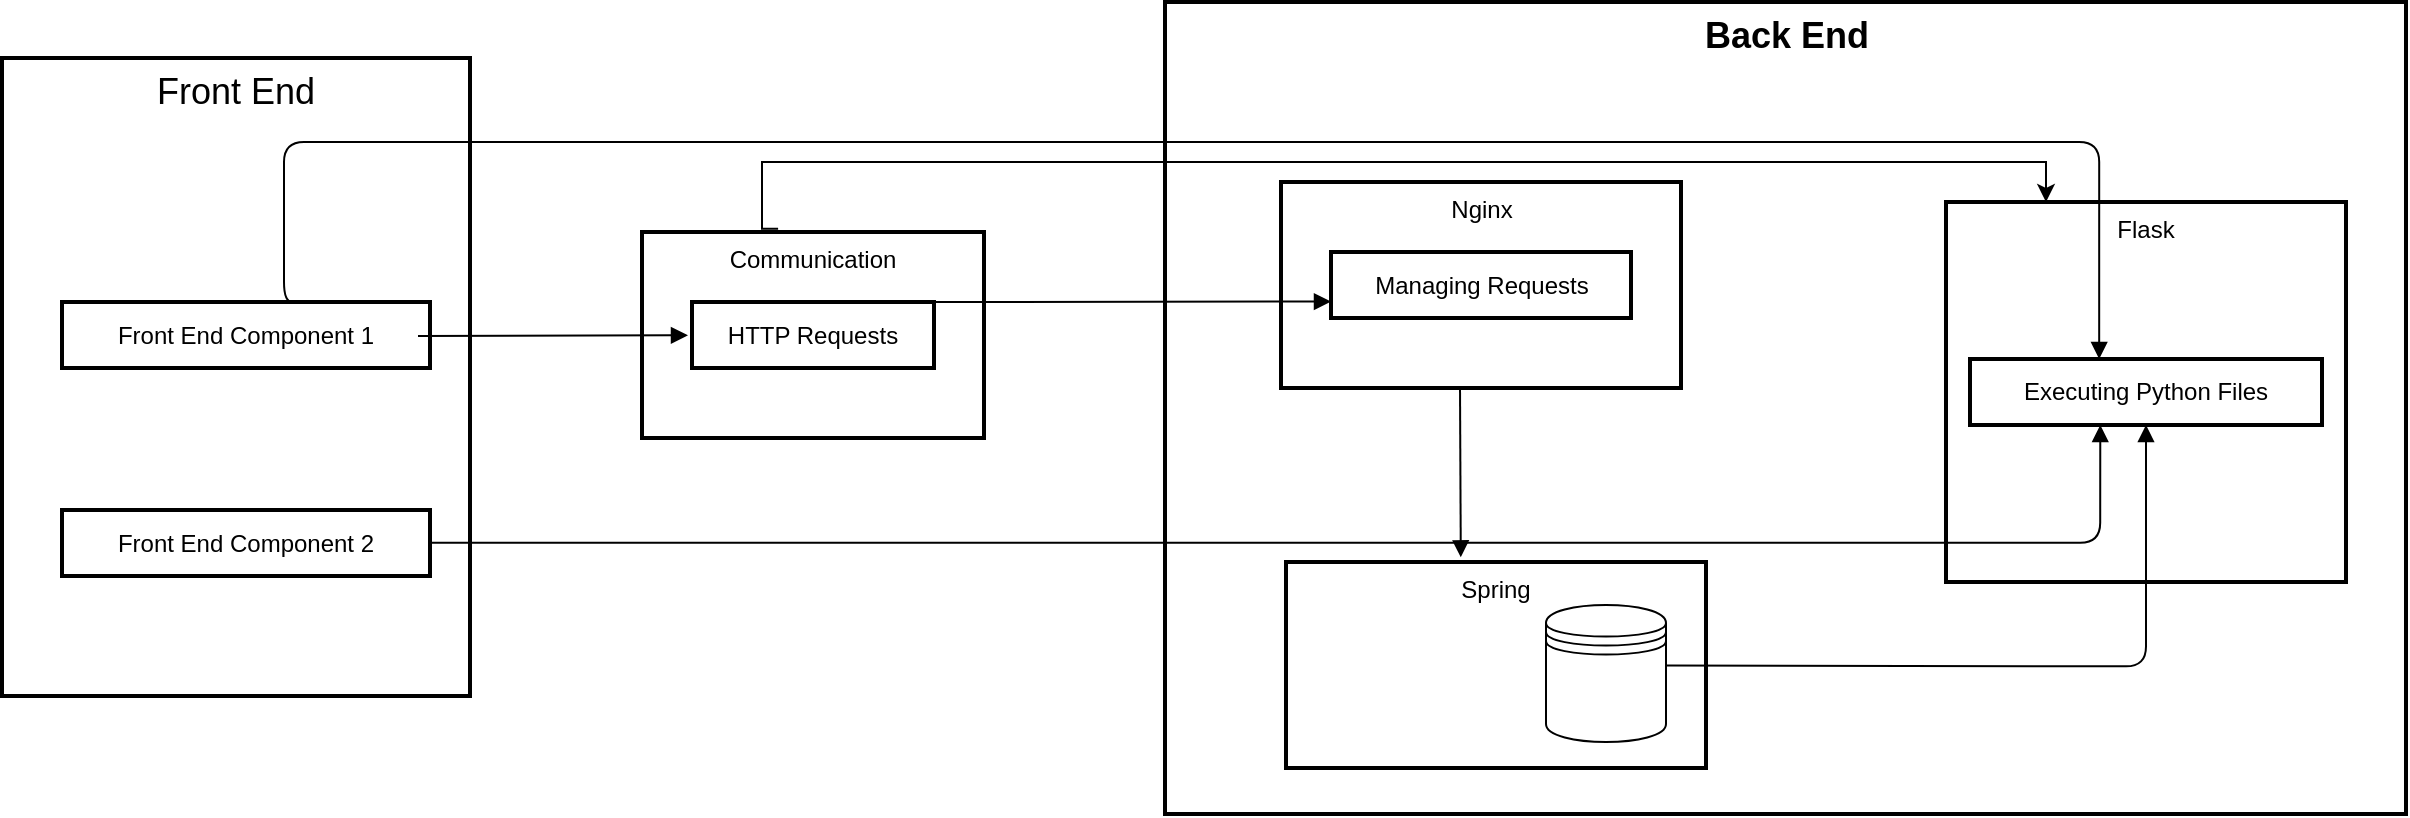 <mxfile version="21.6.8" type="github">
  <diagram name="Page-1" id="WwZqWriOgSdLukJcTicj">
    <mxGraphModel dx="1750" dy="957" grid="1" gridSize="10" guides="1" tooltips="1" connect="1" arrows="1" fold="1" page="1" pageScale="1" pageWidth="827" pageHeight="1169" math="0" shadow="0">
      <root>
        <mxCell id="0" />
        <mxCell id="1" parent="0" />
        <mxCell id="2" value="Back End" style="whiteSpace=wrap;strokeWidth=2;verticalAlign=top;fontSize=18;fontStyle=1" parent="1" vertex="1">
          <mxGeometry x="719.5" y="30" width="620.5" height="406" as="geometry" />
        </mxCell>
        <mxCell id="5" value="Flask" style="whiteSpace=wrap;strokeWidth=2;verticalAlign=top;" parent="1" vertex="1">
          <mxGeometry x="1110" y="130" width="200" height="190" as="geometry" />
        </mxCell>
        <mxCell id="6" value="Executing Python Files" style="whiteSpace=wrap;strokeWidth=2;" parent="1" vertex="1">
          <mxGeometry x="1122" y="208.5" width="176" height="33" as="geometry" />
        </mxCell>
        <mxCell id="7" value="Spring" style="whiteSpace=wrap;strokeWidth=2;verticalAlign=top;" parent="1" vertex="1">
          <mxGeometry x="780" y="310" width="210" height="103" as="geometry" />
        </mxCell>
        <mxCell id="9" value="Nginx" style="whiteSpace=wrap;strokeWidth=2;verticalAlign=top;" parent="1" vertex="1">
          <mxGeometry x="777.5" y="120" width="200" height="103" as="geometry" />
        </mxCell>
        <mxCell id="10" value="Managing Requests" style="whiteSpace=wrap;strokeWidth=2;" parent="1" vertex="1">
          <mxGeometry x="802.5" y="155" width="150" height="33" as="geometry" />
        </mxCell>
        <mxCell id="11" value="Front End" style="whiteSpace=wrap;strokeWidth=2;verticalAlign=top;fontSize=18;" parent="1" vertex="1">
          <mxGeometry x="138" y="58" width="234" height="319" as="geometry" />
        </mxCell>
        <mxCell id="12" value="Communication" style="whiteSpace=wrap;strokeWidth=2;verticalAlign=top;" parent="1" vertex="1">
          <mxGeometry x="458" y="145" width="171" height="103" as="geometry" />
        </mxCell>
        <mxCell id="13" value="HTTP Requests" style="whiteSpace=wrap;strokeWidth=2;" parent="1" vertex="1">
          <mxGeometry x="483" y="180" width="121" height="33" as="geometry" />
        </mxCell>
        <mxCell id="14" value="Front End Component 1" style="whiteSpace=wrap;strokeWidth=2;" parent="1" vertex="1">
          <mxGeometry x="168" y="180" width="184" height="33" as="geometry" />
        </mxCell>
        <mxCell id="15" value="Front End Component 2" style="whiteSpace=wrap;strokeWidth=2;" parent="1" vertex="1">
          <mxGeometry x="168" y="284" width="184" height="33" as="geometry" />
        </mxCell>
        <mxCell id="17" value="" style="curved=1;startArrow=none;endArrow=block;entryX=0;entryY=0.75;entryDx=0;entryDy=0;" parent="1" edge="1">
          <mxGeometry relative="1" as="geometry">
            <Array as="points" />
            <mxPoint x="598" y="180" as="sourcePoint" />
            <mxPoint x="802.5" y="179.75" as="targetPoint" />
          </mxGeometry>
        </mxCell>
        <mxCell id="18" value="" style="startArrow=none;endArrow=block;entryX=0.457;entryY=-0.042;entryDx=0;entryDy=0;entryPerimeter=0;" parent="1" edge="1">
          <mxGeometry relative="1" as="geometry">
            <mxPoint x="867" y="222" as="sourcePoint" />
            <mxPoint x="867.395" y="307.674" as="targetPoint" />
          </mxGeometry>
        </mxCell>
        <mxCell id="19" value="" style="startArrow=none;endArrow=block;exitX=1.003;exitY=0.506;entryX=0.5;entryY=1;entryDx=0;entryDy=0;edgeStyle=orthogonalEdgeStyle;" parent="1" target="6" edge="1">
          <mxGeometry relative="1" as="geometry">
            <mxPoint x="970" y="361.699" as="sourcePoint" />
          </mxGeometry>
        </mxCell>
        <mxCell id="20" value="" style="startArrow=none;endArrow=block;exitX=0.648;exitY=0;entryX=0.367;entryY=0;edgeStyle=orthogonalEdgeStyle;" parent="1" source="14" target="6" edge="1">
          <mxGeometry relative="1" as="geometry">
            <Array as="points">
              <mxPoint x="279" y="100" />
              <mxPoint x="1187" y="100" />
            </Array>
          </mxGeometry>
        </mxCell>
        <mxCell id="21" value="" style="startArrow=none;endArrow=block;exitX=0.999;exitY=0.497;entryX=0.367;entryY=1.012;edgeStyle=orthogonalEdgeStyle;" parent="1" source="15" target="6" edge="1">
          <mxGeometry relative="1" as="geometry" />
        </mxCell>
        <mxCell id="22" value="" style="curved=1;startArrow=none;endArrow=block;" parent="1" edge="1">
          <mxGeometry relative="1" as="geometry">
            <Array as="points" />
            <mxPoint x="346" y="197" as="sourcePoint" />
            <mxPoint x="481" y="196.655" as="targetPoint" />
          </mxGeometry>
        </mxCell>
        <mxCell id="WaMf6drd_iwND4vCJore-24" value="" style="endArrow=classic;html=1;rounded=0;exitX=0.398;exitY=-0.016;exitDx=0;exitDy=0;entryX=0.25;entryY=0;entryDx=0;entryDy=0;edgeStyle=orthogonalEdgeStyle;exitPerimeter=0;" edge="1" parent="1" source="12" target="5">
          <mxGeometry width="50" height="50" relative="1" as="geometry">
            <mxPoint x="650" y="380" as="sourcePoint" />
            <mxPoint x="700" y="330" as="targetPoint" />
            <Array as="points">
              <mxPoint x="518" y="110" />
              <mxPoint x="1160" y="110" />
            </Array>
          </mxGeometry>
        </mxCell>
        <mxCell id="WaMf6drd_iwND4vCJore-26" value="" style="shape=datastore;whiteSpace=wrap;html=1;" vertex="1" parent="1">
          <mxGeometry x="910" y="331.5" width="60" height="68.5" as="geometry" />
        </mxCell>
      </root>
    </mxGraphModel>
  </diagram>
</mxfile>

